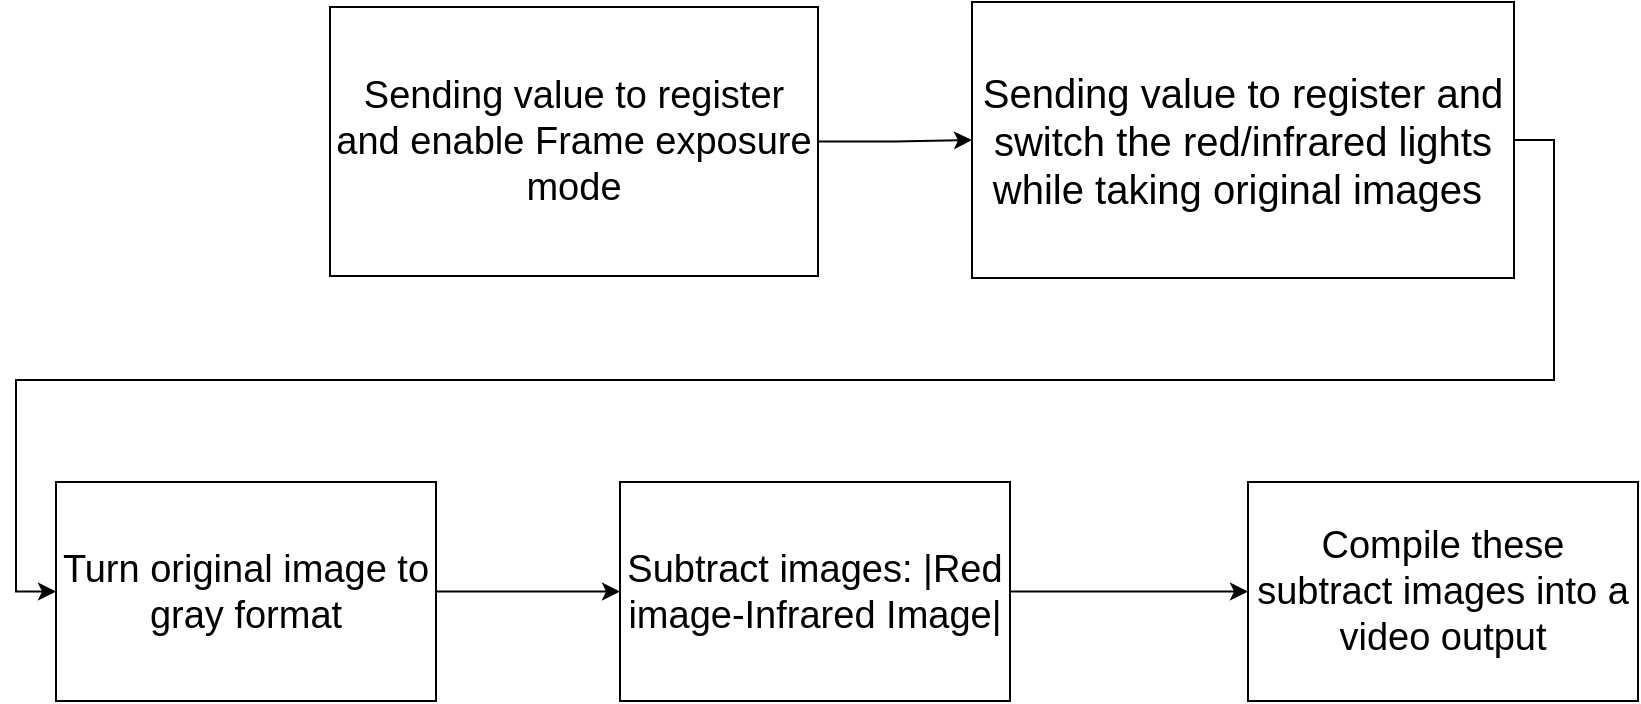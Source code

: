<mxfile version="21.7.1" type="github">
  <diagram name="Page-1" id="kl2Teg9_16fbkTX1zP-J">
    <mxGraphModel dx="1304" dy="689" grid="0" gridSize="10" guides="1" tooltips="1" connect="1" arrows="1" fold="1" page="1" pageScale="1" pageWidth="1200" pageHeight="1600" math="0" shadow="0">
      <root>
        <mxCell id="0" />
        <mxCell id="1" parent="0" />
        <mxCell id="cactxcea06FRpIvW20v--11" style="edgeStyle=orthogonalEdgeStyle;rounded=0;orthogonalLoop=1;jettySize=auto;html=1;exitX=1;exitY=0.5;exitDx=0;exitDy=0;entryX=0;entryY=0.5;entryDx=0;entryDy=0;" edge="1" parent="1" source="cactxcea06FRpIvW20v--1" target="cactxcea06FRpIvW20v--2">
          <mxGeometry relative="1" as="geometry" />
        </mxCell>
        <mxCell id="cactxcea06FRpIvW20v--1" value="&lt;font style=&quot;font-size: 19px;&quot;&gt;Sending value to register and enable Frame exposure mode&lt;/font&gt;" style="rounded=0;whiteSpace=wrap;html=1;" vertex="1" parent="1">
          <mxGeometry x="221" y="353.5" width="244" height="134.5" as="geometry" />
        </mxCell>
        <mxCell id="cactxcea06FRpIvW20v--12" style="edgeStyle=orthogonalEdgeStyle;rounded=0;orthogonalLoop=1;jettySize=auto;html=1;exitX=1;exitY=0.5;exitDx=0;exitDy=0;entryX=0;entryY=0.5;entryDx=0;entryDy=0;" edge="1" parent="1" source="cactxcea06FRpIvW20v--2" target="cactxcea06FRpIvW20v--5">
          <mxGeometry relative="1" as="geometry" />
        </mxCell>
        <mxCell id="cactxcea06FRpIvW20v--2" value="&lt;font style=&quot;font-size: 20px;&quot;&gt;Sending value to register and switch the red/infrared lights while taking original images&amp;nbsp;&lt;/font&gt;" style="rounded=0;whiteSpace=wrap;html=1;" vertex="1" parent="1">
          <mxGeometry x="542" y="351" width="271" height="138" as="geometry" />
        </mxCell>
        <mxCell id="cactxcea06FRpIvW20v--15" style="edgeStyle=orthogonalEdgeStyle;rounded=0;orthogonalLoop=1;jettySize=auto;html=1;exitX=1;exitY=0.5;exitDx=0;exitDy=0;entryX=0;entryY=0.5;entryDx=0;entryDy=0;" edge="1" parent="1" source="cactxcea06FRpIvW20v--5" target="cactxcea06FRpIvW20v--6">
          <mxGeometry relative="1" as="geometry" />
        </mxCell>
        <mxCell id="cactxcea06FRpIvW20v--5" value="&lt;font style=&quot;font-size: 19px;&quot;&gt;Turn original image to gray format&lt;/font&gt;" style="rounded=0;whiteSpace=wrap;html=1;flipH=1;" vertex="1" parent="1">
          <mxGeometry x="84" y="591" width="190" height="109.5" as="geometry" />
        </mxCell>
        <mxCell id="cactxcea06FRpIvW20v--14" style="edgeStyle=orthogonalEdgeStyle;rounded=0;orthogonalLoop=1;jettySize=auto;html=1;exitX=1;exitY=0.5;exitDx=0;exitDy=0;entryX=0;entryY=0.5;entryDx=0;entryDy=0;" edge="1" parent="1" source="cactxcea06FRpIvW20v--6" target="cactxcea06FRpIvW20v--7">
          <mxGeometry relative="1" as="geometry" />
        </mxCell>
        <mxCell id="cactxcea06FRpIvW20v--6" value="&lt;font style=&quot;font-size: 19px;&quot;&gt;Subtract images: |Red image-Infrared Image|&lt;/font&gt;" style="rounded=0;whiteSpace=wrap;html=1;" vertex="1" parent="1">
          <mxGeometry x="366" y="591" width="195" height="109.5" as="geometry" />
        </mxCell>
        <mxCell id="cactxcea06FRpIvW20v--7" value="&lt;font style=&quot;font-size: 19px;&quot;&gt;Compile these subtract images into a video output&lt;/font&gt;" style="rounded=0;whiteSpace=wrap;html=1;" vertex="1" parent="1">
          <mxGeometry x="680" y="591" width="195" height="109.5" as="geometry" />
        </mxCell>
      </root>
    </mxGraphModel>
  </diagram>
</mxfile>
